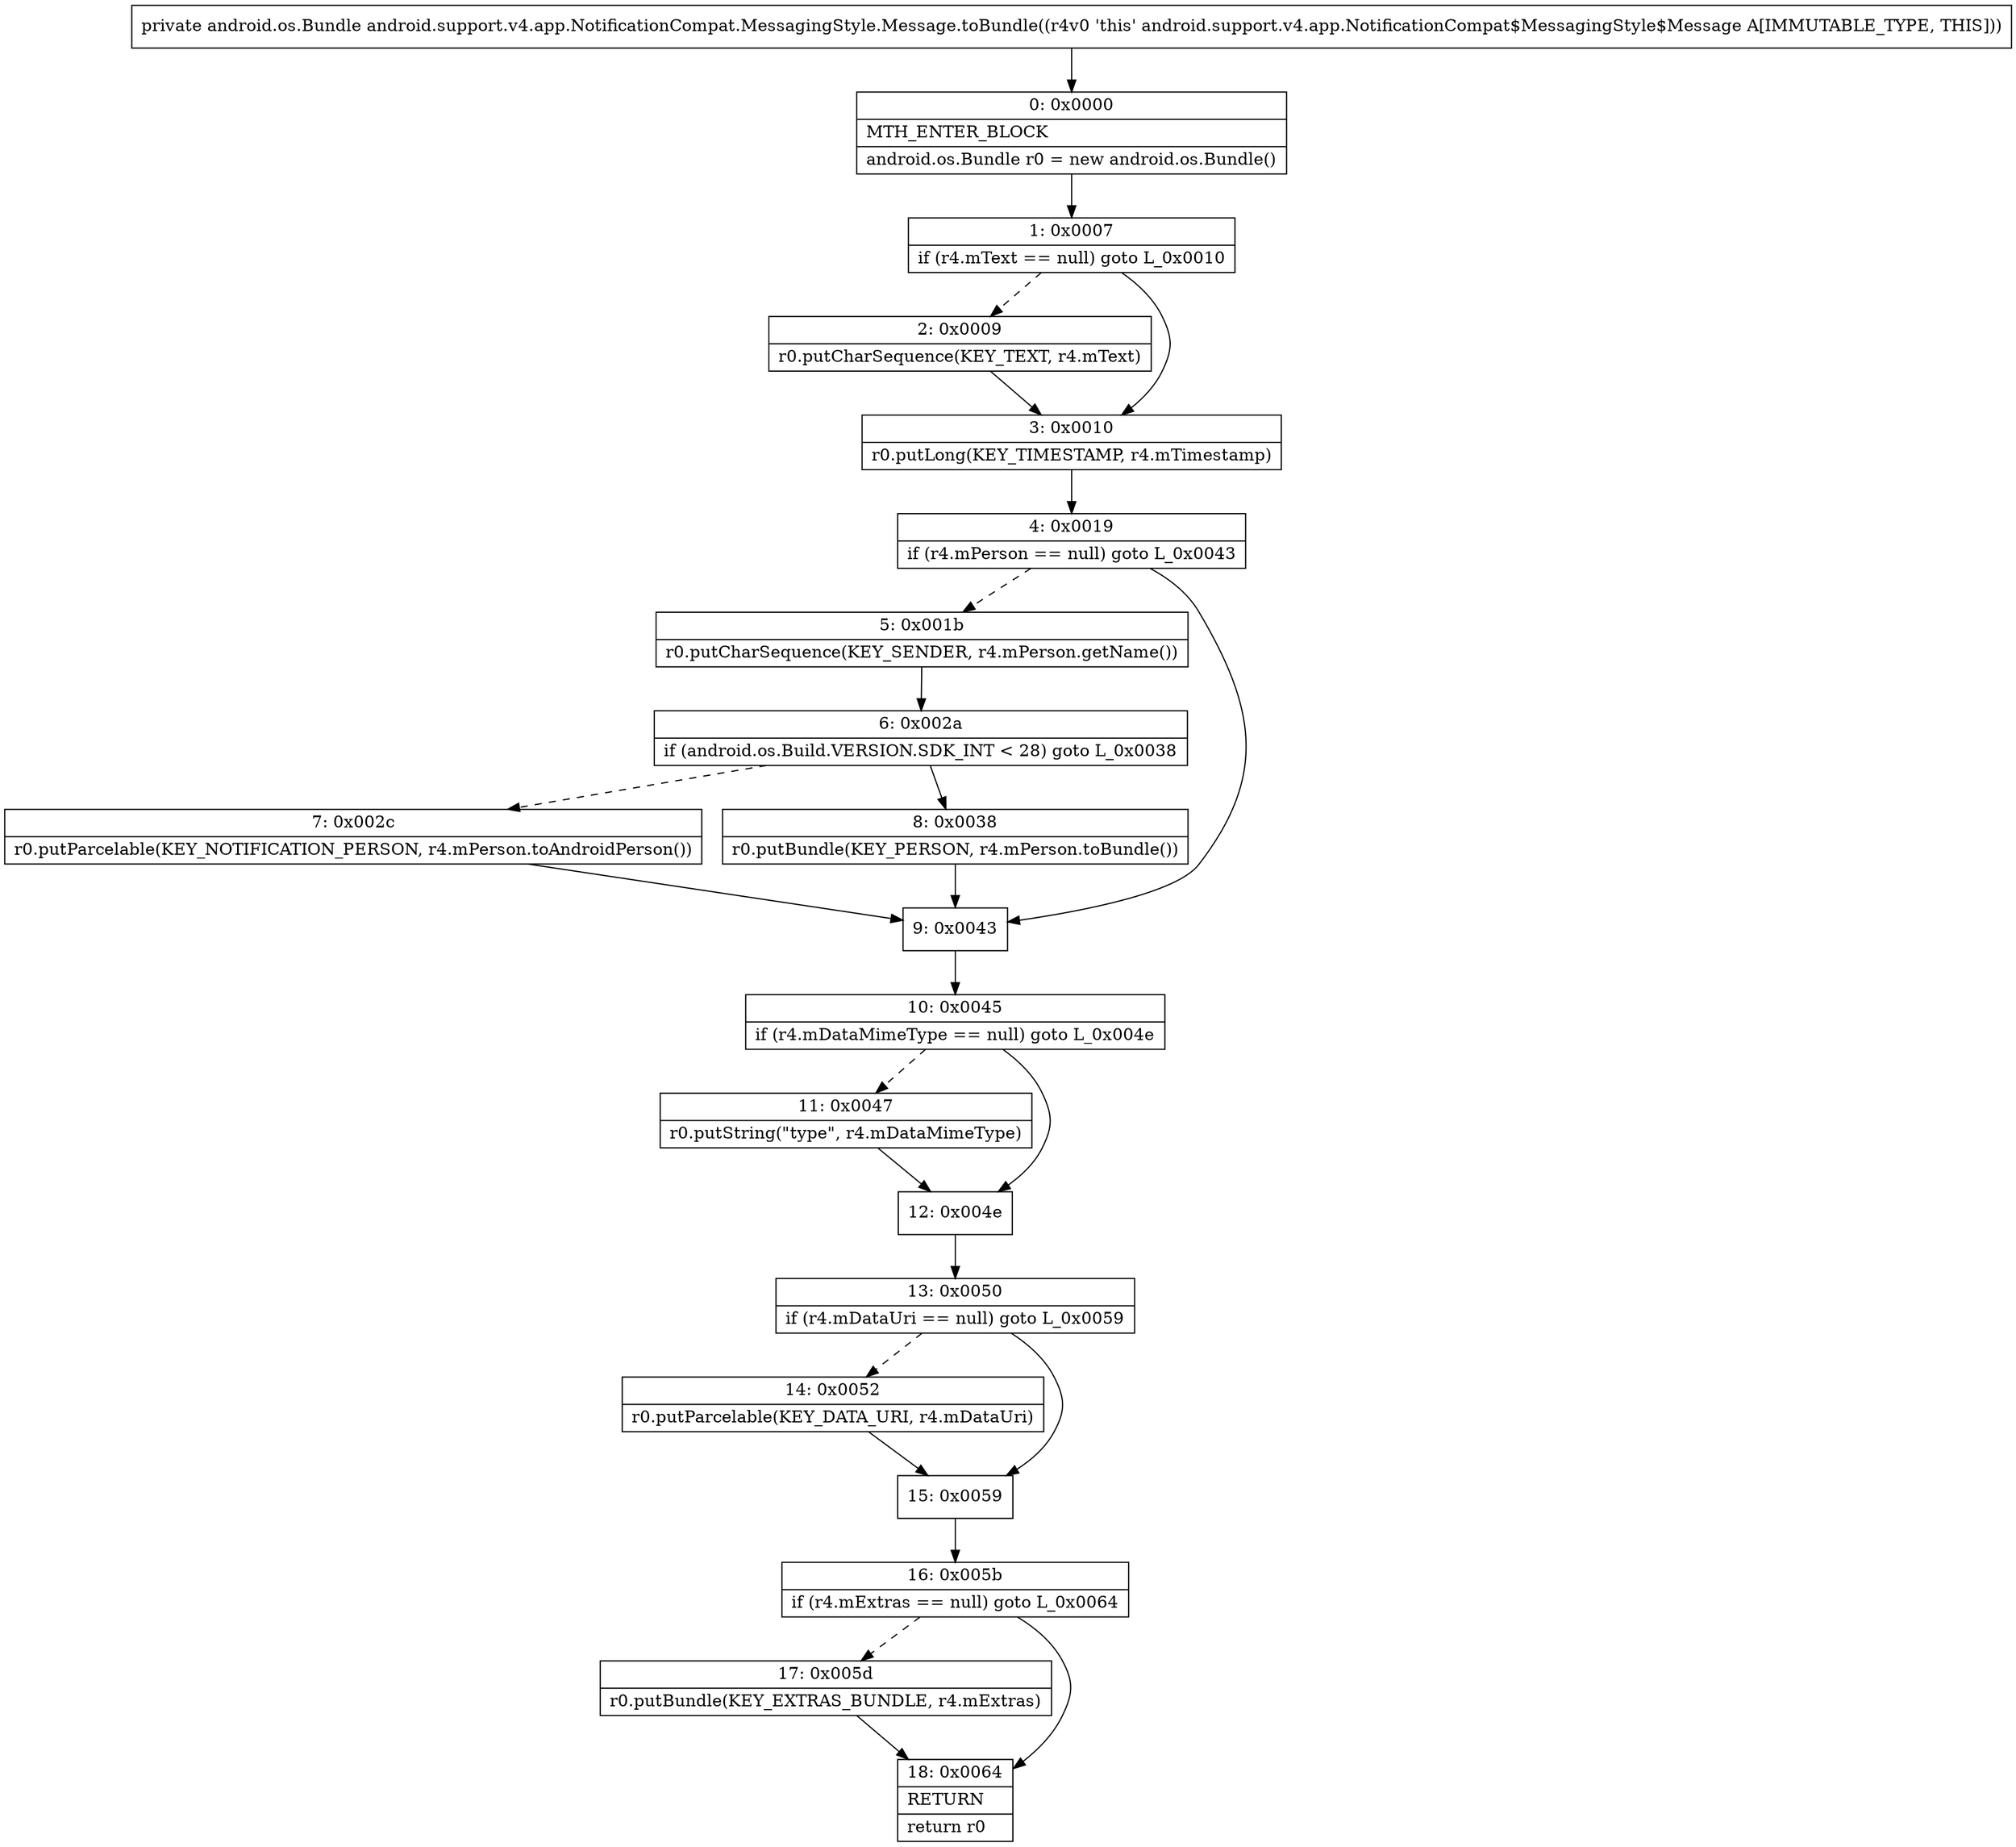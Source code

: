 digraph "CFG forandroid.support.v4.app.NotificationCompat.MessagingStyle.Message.toBundle()Landroid\/os\/Bundle;" {
Node_0 [shape=record,label="{0\:\ 0x0000|MTH_ENTER_BLOCK\l|android.os.Bundle r0 = new android.os.Bundle()\l}"];
Node_1 [shape=record,label="{1\:\ 0x0007|if (r4.mText == null) goto L_0x0010\l}"];
Node_2 [shape=record,label="{2\:\ 0x0009|r0.putCharSequence(KEY_TEXT, r4.mText)\l}"];
Node_3 [shape=record,label="{3\:\ 0x0010|r0.putLong(KEY_TIMESTAMP, r4.mTimestamp)\l}"];
Node_4 [shape=record,label="{4\:\ 0x0019|if (r4.mPerson == null) goto L_0x0043\l}"];
Node_5 [shape=record,label="{5\:\ 0x001b|r0.putCharSequence(KEY_SENDER, r4.mPerson.getName())\l}"];
Node_6 [shape=record,label="{6\:\ 0x002a|if (android.os.Build.VERSION.SDK_INT \< 28) goto L_0x0038\l}"];
Node_7 [shape=record,label="{7\:\ 0x002c|r0.putParcelable(KEY_NOTIFICATION_PERSON, r4.mPerson.toAndroidPerson())\l}"];
Node_8 [shape=record,label="{8\:\ 0x0038|r0.putBundle(KEY_PERSON, r4.mPerson.toBundle())\l}"];
Node_9 [shape=record,label="{9\:\ 0x0043}"];
Node_10 [shape=record,label="{10\:\ 0x0045|if (r4.mDataMimeType == null) goto L_0x004e\l}"];
Node_11 [shape=record,label="{11\:\ 0x0047|r0.putString(\"type\", r4.mDataMimeType)\l}"];
Node_12 [shape=record,label="{12\:\ 0x004e}"];
Node_13 [shape=record,label="{13\:\ 0x0050|if (r4.mDataUri == null) goto L_0x0059\l}"];
Node_14 [shape=record,label="{14\:\ 0x0052|r0.putParcelable(KEY_DATA_URI, r4.mDataUri)\l}"];
Node_15 [shape=record,label="{15\:\ 0x0059}"];
Node_16 [shape=record,label="{16\:\ 0x005b|if (r4.mExtras == null) goto L_0x0064\l}"];
Node_17 [shape=record,label="{17\:\ 0x005d|r0.putBundle(KEY_EXTRAS_BUNDLE, r4.mExtras)\l}"];
Node_18 [shape=record,label="{18\:\ 0x0064|RETURN\l|return r0\l}"];
MethodNode[shape=record,label="{private android.os.Bundle android.support.v4.app.NotificationCompat.MessagingStyle.Message.toBundle((r4v0 'this' android.support.v4.app.NotificationCompat$MessagingStyle$Message A[IMMUTABLE_TYPE, THIS])) }"];
MethodNode -> Node_0;
Node_0 -> Node_1;
Node_1 -> Node_2[style=dashed];
Node_1 -> Node_3;
Node_2 -> Node_3;
Node_3 -> Node_4;
Node_4 -> Node_5[style=dashed];
Node_4 -> Node_9;
Node_5 -> Node_6;
Node_6 -> Node_7[style=dashed];
Node_6 -> Node_8;
Node_7 -> Node_9;
Node_8 -> Node_9;
Node_9 -> Node_10;
Node_10 -> Node_11[style=dashed];
Node_10 -> Node_12;
Node_11 -> Node_12;
Node_12 -> Node_13;
Node_13 -> Node_14[style=dashed];
Node_13 -> Node_15;
Node_14 -> Node_15;
Node_15 -> Node_16;
Node_16 -> Node_17[style=dashed];
Node_16 -> Node_18;
Node_17 -> Node_18;
}


